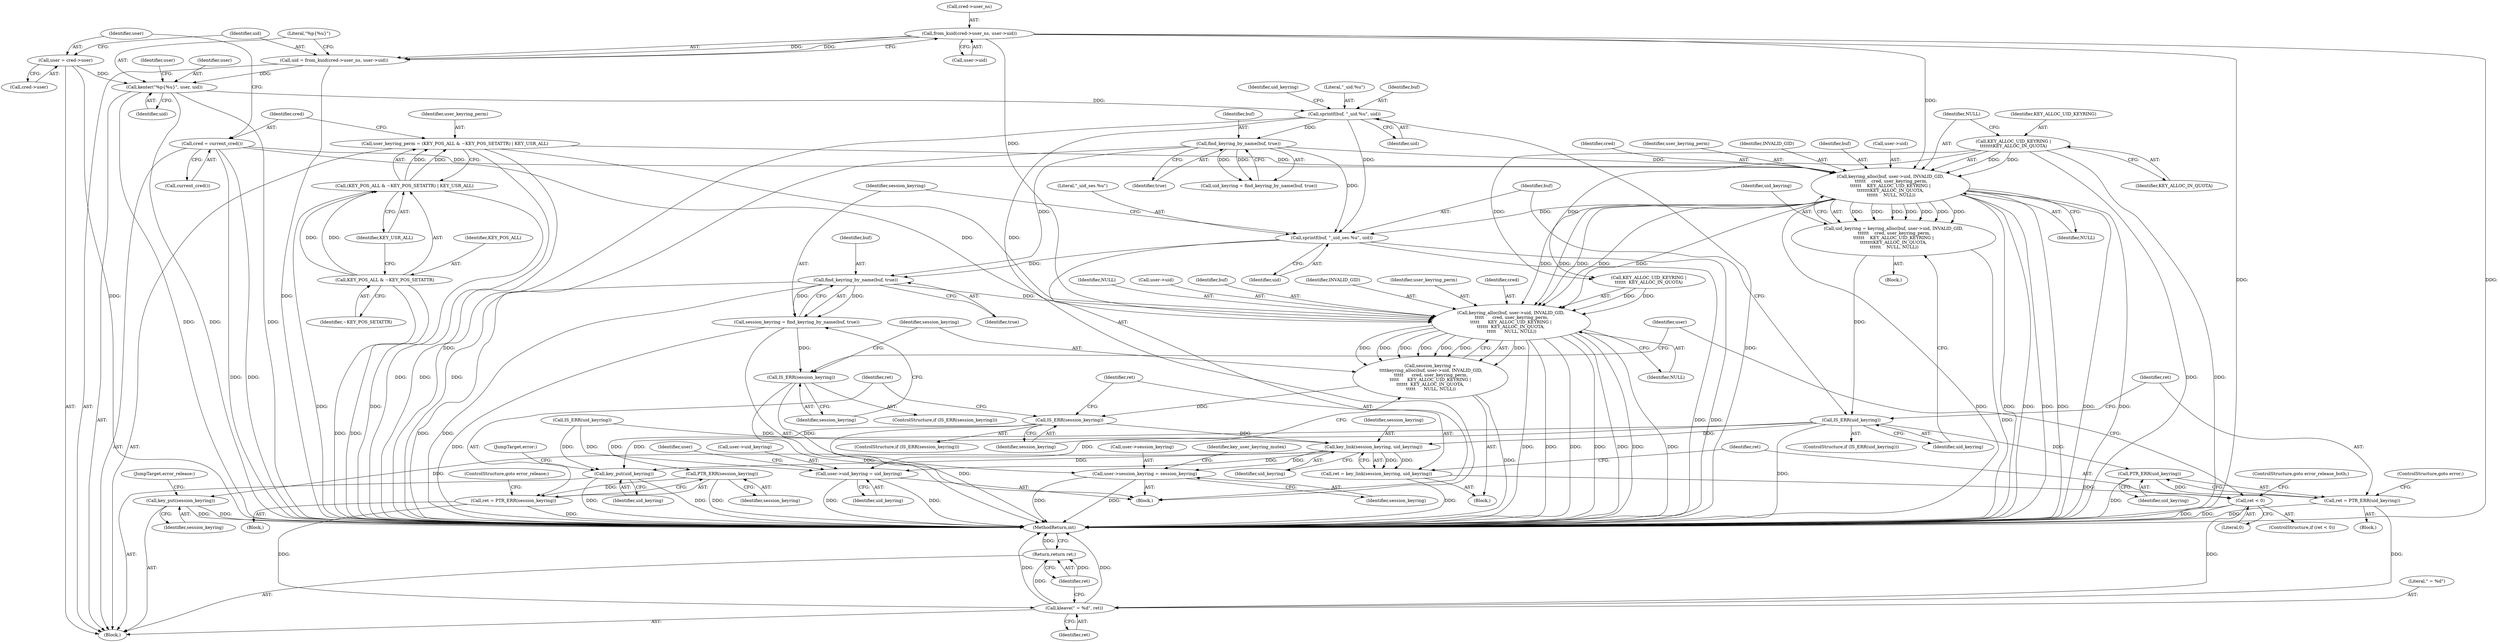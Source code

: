 digraph "0_linux_237bbd29f7a049d310d907f4b2716a7feef9abf3_1@pointer" {
"1000183" [label="(Call,keyring_alloc(buf, user->uid, INVALID_GID,\n \t\t\t\t\t\t    cred, user_keyring_perm,\n\t\t\t\t\t\t    KEY_ALLOC_UID_KEYRING |\n\t\t\t\t\t\t\tKEY_ALLOC_IN_QUOTA,\n \t\t\t\t\t\t    NULL, NULL))"];
"1000174" [label="(Call,find_keyring_by_name(buf, true))"];
"1000168" [label="(Call,sprintf(buf, \"_uid.%u\", uid))"];
"1000139" [label="(Call,kenter(\"%p{%u}\", user, uid))"];
"1000125" [label="(Call,user = cred->user)"];
"1000130" [label="(Call,uid = from_kuid(cred->user_ns, user->uid))"];
"1000132" [label="(Call,from_kuid(cred->user_ns, user->uid))"];
"1000122" [label="(Call,cred = current_cred())"];
"1000115" [label="(Call,user_keyring_perm = (KEY_POS_ALL & ~KEY_POS_SETATTR) | KEY_USR_ALL)"];
"1000117" [label="(Call,(KEY_POS_ALL & ~KEY_POS_SETATTR) | KEY_USR_ALL)"];
"1000118" [label="(Call,KEY_POS_ALL & ~KEY_POS_SETATTR)"];
"1000191" [label="(Call,KEY_ALLOC_UID_KEYRING |\n\t\t\t\t\t\t\tKEY_ALLOC_IN_QUOTA)"];
"1000181" [label="(Call,uid_keyring = keyring_alloc(buf, user->uid, INVALID_GID,\n \t\t\t\t\t\t    cred, user_keyring_perm,\n\t\t\t\t\t\t    KEY_ALLOC_UID_KEYRING |\n\t\t\t\t\t\t\tKEY_ALLOC_IN_QUOTA,\n \t\t\t\t\t\t    NULL, NULL))"];
"1000197" [label="(Call,IS_ERR(uid_keyring))"];
"1000202" [label="(Call,PTR_ERR(uid_keyring))"];
"1000200" [label="(Call,ret = PTR_ERR(uid_keyring))"];
"1000279" [label="(Call,kleave(\" = %d\", ret))"];
"1000282" [label="(Return,return ret;)"];
"1000244" [label="(Call,key_link(session_keyring, uid_keyring))"];
"1000242" [label="(Call,ret = key_link(session_keyring, uid_keyring))"];
"1000248" [label="(Call,ret < 0)"];
"1000252" [label="(Call,user->uid_keyring = uid_keyring)"];
"1000257" [label="(Call,user->session_keyring = session_keyring)"];
"1000270" [label="(Call,key_put(session_keyring))"];
"1000273" [label="(Call,key_put(uid_keyring))"];
"1000205" [label="(Call,sprintf(buf, \"_uid_ses.%u\", uid))"];
"1000211" [label="(Call,find_keyring_by_name(buf, true))"];
"1000209" [label="(Call,session_keyring = find_keyring_by_name(buf, true))"];
"1000215" [label="(Call,IS_ERR(session_keyring))"];
"1000220" [label="(Call,keyring_alloc(buf, user->uid, INVALID_GID,\n \t\t\t\t\t      cred, user_keyring_perm,\n\t\t\t\t\t      KEY_ALLOC_UID_KEYRING |\n\t\t\t\t\t\t  KEY_ALLOC_IN_QUOTA,\n \t\t\t\t\t      NULL, NULL))"];
"1000218" [label="(Call,session_keyring =\n \t\t\t\tkeyring_alloc(buf, user->uid, INVALID_GID,\n \t\t\t\t\t      cred, user_keyring_perm,\n\t\t\t\t\t      KEY_ALLOC_UID_KEYRING |\n\t\t\t\t\t\t  KEY_ALLOC_IN_QUOTA,\n \t\t\t\t\t      NULL, NULL))"];
"1000234" [label="(Call,IS_ERR(session_keyring))"];
"1000239" [label="(Call,PTR_ERR(session_keyring))"];
"1000237" [label="(Call,ret = PTR_ERR(session_keyring))"];
"1000182" [label="(Identifier,uid_keyring)"];
"1000242" [label="(Call,ret = key_link(session_keyring, uid_keyring))"];
"1000243" [label="(Identifier,ret)"];
"1000220" [label="(Call,keyring_alloc(buf, user->uid, INVALID_GID,\n \t\t\t\t\t      cred, user_keyring_perm,\n\t\t\t\t\t      KEY_ALLOC_UID_KEYRING |\n\t\t\t\t\t\t  KEY_ALLOC_IN_QUOTA,\n \t\t\t\t\t      NULL, NULL))"];
"1000258" [label="(Call,user->session_keyring)"];
"1000257" [label="(Call,user->session_keyring = session_keyring)"];
"1000273" [label="(Call,key_put(uid_keyring))"];
"1000232" [label="(Identifier,NULL)"];
"1000212" [label="(Identifier,buf)"];
"1000270" [label="(Call,key_put(session_keyring))"];
"1000117" [label="(Call,(KEY_POS_ALL & ~KEY_POS_SETATTR) | KEY_USR_ALL)"];
"1000141" [label="(Identifier,user)"];
"1000213" [label="(Identifier,true)"];
"1000210" [label="(Identifier,session_keyring)"];
"1000219" [label="(Identifier,session_keyring)"];
"1000118" [label="(Call,KEY_POS_ALL & ~KEY_POS_SETATTR)"];
"1000271" [label="(Identifier,session_keyring)"];
"1000211" [label="(Call,find_keyring_by_name(buf, true))"];
"1000146" [label="(Identifier,user)"];
"1000124" [label="(Call,current_cred())"];
"1000178" [label="(Call,IS_ERR(uid_keyring))"];
"1000217" [label="(Block,)"];
"1000240" [label="(Identifier,session_keyring)"];
"1000228" [label="(Call,KEY_ALLOC_UID_KEYRING |\n\t\t\t\t\t\t  KEY_ALLOC_IN_QUOTA)"];
"1000275" [label="(JumpTarget,error:)"];
"1000233" [label="(ControlStructure,if (IS_ERR(session_keyring)))"];
"1000116" [label="(Identifier,user_keyring_perm)"];
"1000241" [label="(ControlStructure,goto error_release;)"];
"1000195" [label="(Identifier,NULL)"];
"1000115" [label="(Call,user_keyring_perm = (KEY_POS_ALL & ~KEY_POS_SETATTR) | KEY_USR_ALL)"];
"1000176" [label="(Identifier,true)"];
"1000132" [label="(Call,from_kuid(cred->user_ns, user->uid))"];
"1000170" [label="(Literal,\"_uid.%u\")"];
"1000234" [label="(Call,IS_ERR(session_keyring))"];
"1000209" [label="(Call,session_keyring = find_keyring_by_name(buf, true))"];
"1000236" [label="(Block,)"];
"1000123" [label="(Identifier,cred)"];
"1000227" [label="(Identifier,user_keyring_perm)"];
"1000126" [label="(Identifier,user)"];
"1000247" [label="(ControlStructure,if (ret < 0))"];
"1000252" [label="(Call,user->uid_keyring = uid_keyring)"];
"1000256" [label="(Identifier,uid_keyring)"];
"1000167" [label="(Block,)"];
"1000215" [label="(Call,IS_ERR(session_keyring))"];
"1000205" [label="(Call,sprintf(buf, \"_uid_ses.%u\", uid))"];
"1000206" [label="(Identifier,buf)"];
"1000248" [label="(Call,ret < 0)"];
"1000171" [label="(Identifier,uid)"];
"1000189" [label="(Identifier,cred)"];
"1000251" [label="(ControlStructure,goto error_release_both;)"];
"1000120" [label="(Identifier,~KEY_POS_SETATTR)"];
"1000142" [label="(Identifier,uid)"];
"1000119" [label="(Identifier,KEY_POS_ALL)"];
"1000136" [label="(Call,user->uid)"];
"1000216" [label="(Identifier,session_keyring)"];
"1000169" [label="(Identifier,buf)"];
"1000200" [label="(Call,ret = PTR_ERR(uid_keyring))"];
"1000264" [label="(Identifier,key_user_keyring_mutex)"];
"1000245" [label="(Identifier,session_keyring)"];
"1000168" [label="(Call,sprintf(buf, \"_uid.%u\", uid))"];
"1000244" [label="(Call,key_link(session_keyring, uid_keyring))"];
"1000272" [label="(JumpTarget,error_release:)"];
"1000226" [label="(Identifier,cred)"];
"1000192" [label="(Identifier,KEY_ALLOC_UID_KEYRING)"];
"1000231" [label="(Identifier,NULL)"];
"1000279" [label="(Call,kleave(\" = %d\", ret))"];
"1000175" [label="(Identifier,buf)"];
"1000250" [label="(Literal,0)"];
"1000122" [label="(Call,cred = current_cred())"];
"1000281" [label="(Identifier,ret)"];
"1000130" [label="(Call,uid = from_kuid(cred->user_ns, user->uid))"];
"1000249" [label="(Identifier,ret)"];
"1000222" [label="(Call,user->uid)"];
"1000204" [label="(ControlStructure,goto error;)"];
"1000190" [label="(Identifier,user_keyring_perm)"];
"1000183" [label="(Call,keyring_alloc(buf, user->uid, INVALID_GID,\n \t\t\t\t\t\t    cred, user_keyring_perm,\n\t\t\t\t\t\t    KEY_ALLOC_UID_KEYRING |\n\t\t\t\t\t\t\tKEY_ALLOC_IN_QUOTA,\n \t\t\t\t\t\t    NULL, NULL))"];
"1000133" [label="(Call,cred->user_ns)"];
"1000131" [label="(Identifier,uid)"];
"1000127" [label="(Call,cred->user)"];
"1000106" [label="(Block,)"];
"1000282" [label="(Return,return ret;)"];
"1000253" [label="(Call,user->uid_keyring)"];
"1000283" [label="(Identifier,ret)"];
"1000274" [label="(Identifier,uid_keyring)"];
"1000280" [label="(Literal,\" = %d\")"];
"1000174" [label="(Call,find_keyring_by_name(buf, true))"];
"1000259" [label="(Identifier,user)"];
"1000208" [label="(Identifier,uid)"];
"1000121" [label="(Identifier,KEY_USR_ALL)"];
"1000254" [label="(Identifier,user)"];
"1000139" [label="(Call,kenter(\"%p{%u}\", user, uid))"];
"1000197" [label="(Call,IS_ERR(uid_keyring))"];
"1000188" [label="(Identifier,INVALID_GID)"];
"1000198" [label="(Identifier,uid_keyring)"];
"1000196" [label="(ControlStructure,if (IS_ERR(uid_keyring)))"];
"1000221" [label="(Identifier,buf)"];
"1000246" [label="(Identifier,uid_keyring)"];
"1000191" [label="(Call,KEY_ALLOC_UID_KEYRING |\n\t\t\t\t\t\t\tKEY_ALLOC_IN_QUOTA)"];
"1000194" [label="(Identifier,NULL)"];
"1000180" [label="(Block,)"];
"1000284" [label="(MethodReturn,int)"];
"1000225" [label="(Identifier,INVALID_GID)"];
"1000140" [label="(Literal,\"%p{%u}\")"];
"1000184" [label="(Identifier,buf)"];
"1000214" [label="(ControlStructure,if (IS_ERR(session_keyring)))"];
"1000203" [label="(Identifier,uid_keyring)"];
"1000237" [label="(Call,ret = PTR_ERR(session_keyring))"];
"1000207" [label="(Literal,\"_uid_ses.%u\")"];
"1000125" [label="(Call,user = cred->user)"];
"1000235" [label="(Identifier,session_keyring)"];
"1000202" [label="(Call,PTR_ERR(uid_keyring))"];
"1000238" [label="(Identifier,ret)"];
"1000201" [label="(Identifier,ret)"];
"1000261" [label="(Identifier,session_keyring)"];
"1000173" [label="(Identifier,uid_keyring)"];
"1000218" [label="(Call,session_keyring =\n \t\t\t\tkeyring_alloc(buf, user->uid, INVALID_GID,\n \t\t\t\t\t      cred, user_keyring_perm,\n\t\t\t\t\t      KEY_ALLOC_UID_KEYRING |\n\t\t\t\t\t\t  KEY_ALLOC_IN_QUOTA,\n \t\t\t\t\t      NULL, NULL))"];
"1000172" [label="(Call,uid_keyring = find_keyring_by_name(buf, true))"];
"1000185" [label="(Call,user->uid)"];
"1000199" [label="(Block,)"];
"1000193" [label="(Identifier,KEY_ALLOC_IN_QUOTA)"];
"1000239" [label="(Call,PTR_ERR(session_keyring))"];
"1000181" [label="(Call,uid_keyring = keyring_alloc(buf, user->uid, INVALID_GID,\n \t\t\t\t\t\t    cred, user_keyring_perm,\n\t\t\t\t\t\t    KEY_ALLOC_UID_KEYRING |\n\t\t\t\t\t\t\tKEY_ALLOC_IN_QUOTA,\n \t\t\t\t\t\t    NULL, NULL))"];
"1000183" -> "1000181"  [label="AST: "];
"1000183" -> "1000195"  [label="CFG: "];
"1000184" -> "1000183"  [label="AST: "];
"1000185" -> "1000183"  [label="AST: "];
"1000188" -> "1000183"  [label="AST: "];
"1000189" -> "1000183"  [label="AST: "];
"1000190" -> "1000183"  [label="AST: "];
"1000191" -> "1000183"  [label="AST: "];
"1000194" -> "1000183"  [label="AST: "];
"1000195" -> "1000183"  [label="AST: "];
"1000181" -> "1000183"  [label="CFG: "];
"1000183" -> "1000284"  [label="DDG: "];
"1000183" -> "1000284"  [label="DDG: "];
"1000183" -> "1000284"  [label="DDG: "];
"1000183" -> "1000284"  [label="DDG: "];
"1000183" -> "1000284"  [label="DDG: "];
"1000183" -> "1000284"  [label="DDG: "];
"1000183" -> "1000284"  [label="DDG: "];
"1000183" -> "1000181"  [label="DDG: "];
"1000183" -> "1000181"  [label="DDG: "];
"1000183" -> "1000181"  [label="DDG: "];
"1000183" -> "1000181"  [label="DDG: "];
"1000183" -> "1000181"  [label="DDG: "];
"1000183" -> "1000181"  [label="DDG: "];
"1000183" -> "1000181"  [label="DDG: "];
"1000174" -> "1000183"  [label="DDG: "];
"1000132" -> "1000183"  [label="DDG: "];
"1000122" -> "1000183"  [label="DDG: "];
"1000115" -> "1000183"  [label="DDG: "];
"1000191" -> "1000183"  [label="DDG: "];
"1000191" -> "1000183"  [label="DDG: "];
"1000183" -> "1000205"  [label="DDG: "];
"1000183" -> "1000220"  [label="DDG: "];
"1000183" -> "1000220"  [label="DDG: "];
"1000183" -> "1000220"  [label="DDG: "];
"1000183" -> "1000220"  [label="DDG: "];
"1000183" -> "1000220"  [label="DDG: "];
"1000174" -> "1000172"  [label="AST: "];
"1000174" -> "1000176"  [label="CFG: "];
"1000175" -> "1000174"  [label="AST: "];
"1000176" -> "1000174"  [label="AST: "];
"1000172" -> "1000174"  [label="CFG: "];
"1000174" -> "1000284"  [label="DDG: "];
"1000174" -> "1000172"  [label="DDG: "];
"1000174" -> "1000172"  [label="DDG: "];
"1000168" -> "1000174"  [label="DDG: "];
"1000174" -> "1000205"  [label="DDG: "];
"1000174" -> "1000211"  [label="DDG: "];
"1000168" -> "1000167"  [label="AST: "];
"1000168" -> "1000171"  [label="CFG: "];
"1000169" -> "1000168"  [label="AST: "];
"1000170" -> "1000168"  [label="AST: "];
"1000171" -> "1000168"  [label="AST: "];
"1000173" -> "1000168"  [label="CFG: "];
"1000168" -> "1000284"  [label="DDG: "];
"1000168" -> "1000284"  [label="DDG: "];
"1000139" -> "1000168"  [label="DDG: "];
"1000168" -> "1000205"  [label="DDG: "];
"1000139" -> "1000106"  [label="AST: "];
"1000139" -> "1000142"  [label="CFG: "];
"1000140" -> "1000139"  [label="AST: "];
"1000141" -> "1000139"  [label="AST: "];
"1000142" -> "1000139"  [label="AST: "];
"1000146" -> "1000139"  [label="CFG: "];
"1000139" -> "1000284"  [label="DDG: "];
"1000139" -> "1000284"  [label="DDG: "];
"1000139" -> "1000284"  [label="DDG: "];
"1000125" -> "1000139"  [label="DDG: "];
"1000130" -> "1000139"  [label="DDG: "];
"1000125" -> "1000106"  [label="AST: "];
"1000125" -> "1000127"  [label="CFG: "];
"1000126" -> "1000125"  [label="AST: "];
"1000127" -> "1000125"  [label="AST: "];
"1000131" -> "1000125"  [label="CFG: "];
"1000125" -> "1000284"  [label="DDG: "];
"1000130" -> "1000106"  [label="AST: "];
"1000130" -> "1000132"  [label="CFG: "];
"1000131" -> "1000130"  [label="AST: "];
"1000132" -> "1000130"  [label="AST: "];
"1000140" -> "1000130"  [label="CFG: "];
"1000130" -> "1000284"  [label="DDG: "];
"1000132" -> "1000130"  [label="DDG: "];
"1000132" -> "1000130"  [label="DDG: "];
"1000132" -> "1000136"  [label="CFG: "];
"1000133" -> "1000132"  [label="AST: "];
"1000136" -> "1000132"  [label="AST: "];
"1000132" -> "1000284"  [label="DDG: "];
"1000132" -> "1000284"  [label="DDG: "];
"1000132" -> "1000220"  [label="DDG: "];
"1000122" -> "1000106"  [label="AST: "];
"1000122" -> "1000124"  [label="CFG: "];
"1000123" -> "1000122"  [label="AST: "];
"1000124" -> "1000122"  [label="AST: "];
"1000126" -> "1000122"  [label="CFG: "];
"1000122" -> "1000284"  [label="DDG: "];
"1000122" -> "1000284"  [label="DDG: "];
"1000122" -> "1000220"  [label="DDG: "];
"1000115" -> "1000106"  [label="AST: "];
"1000115" -> "1000117"  [label="CFG: "];
"1000116" -> "1000115"  [label="AST: "];
"1000117" -> "1000115"  [label="AST: "];
"1000123" -> "1000115"  [label="CFG: "];
"1000115" -> "1000284"  [label="DDG: "];
"1000115" -> "1000284"  [label="DDG: "];
"1000117" -> "1000115"  [label="DDG: "];
"1000117" -> "1000115"  [label="DDG: "];
"1000115" -> "1000220"  [label="DDG: "];
"1000117" -> "1000121"  [label="CFG: "];
"1000118" -> "1000117"  [label="AST: "];
"1000121" -> "1000117"  [label="AST: "];
"1000117" -> "1000284"  [label="DDG: "];
"1000117" -> "1000284"  [label="DDG: "];
"1000118" -> "1000117"  [label="DDG: "];
"1000118" -> "1000117"  [label="DDG: "];
"1000118" -> "1000120"  [label="CFG: "];
"1000119" -> "1000118"  [label="AST: "];
"1000120" -> "1000118"  [label="AST: "];
"1000121" -> "1000118"  [label="CFG: "];
"1000118" -> "1000284"  [label="DDG: "];
"1000118" -> "1000284"  [label="DDG: "];
"1000191" -> "1000193"  [label="CFG: "];
"1000192" -> "1000191"  [label="AST: "];
"1000193" -> "1000191"  [label="AST: "];
"1000194" -> "1000191"  [label="CFG: "];
"1000191" -> "1000284"  [label="DDG: "];
"1000191" -> "1000284"  [label="DDG: "];
"1000191" -> "1000228"  [label="DDG: "];
"1000191" -> "1000228"  [label="DDG: "];
"1000181" -> "1000180"  [label="AST: "];
"1000182" -> "1000181"  [label="AST: "];
"1000198" -> "1000181"  [label="CFG: "];
"1000181" -> "1000284"  [label="DDG: "];
"1000181" -> "1000197"  [label="DDG: "];
"1000197" -> "1000196"  [label="AST: "];
"1000197" -> "1000198"  [label="CFG: "];
"1000198" -> "1000197"  [label="AST: "];
"1000201" -> "1000197"  [label="CFG: "];
"1000206" -> "1000197"  [label="CFG: "];
"1000197" -> "1000284"  [label="DDG: "];
"1000197" -> "1000202"  [label="DDG: "];
"1000197" -> "1000244"  [label="DDG: "];
"1000197" -> "1000252"  [label="DDG: "];
"1000197" -> "1000273"  [label="DDG: "];
"1000202" -> "1000200"  [label="AST: "];
"1000202" -> "1000203"  [label="CFG: "];
"1000203" -> "1000202"  [label="AST: "];
"1000200" -> "1000202"  [label="CFG: "];
"1000202" -> "1000284"  [label="DDG: "];
"1000202" -> "1000200"  [label="DDG: "];
"1000200" -> "1000199"  [label="AST: "];
"1000201" -> "1000200"  [label="AST: "];
"1000204" -> "1000200"  [label="CFG: "];
"1000200" -> "1000284"  [label="DDG: "];
"1000200" -> "1000279"  [label="DDG: "];
"1000279" -> "1000106"  [label="AST: "];
"1000279" -> "1000281"  [label="CFG: "];
"1000280" -> "1000279"  [label="AST: "];
"1000281" -> "1000279"  [label="AST: "];
"1000283" -> "1000279"  [label="CFG: "];
"1000279" -> "1000284"  [label="DDG: "];
"1000279" -> "1000284"  [label="DDG: "];
"1000237" -> "1000279"  [label="DDG: "];
"1000248" -> "1000279"  [label="DDG: "];
"1000279" -> "1000282"  [label="DDG: "];
"1000282" -> "1000106"  [label="AST: "];
"1000282" -> "1000283"  [label="CFG: "];
"1000283" -> "1000282"  [label="AST: "];
"1000284" -> "1000282"  [label="CFG: "];
"1000282" -> "1000284"  [label="DDG: "];
"1000283" -> "1000282"  [label="DDG: "];
"1000244" -> "1000242"  [label="AST: "];
"1000244" -> "1000246"  [label="CFG: "];
"1000245" -> "1000244"  [label="AST: "];
"1000246" -> "1000244"  [label="AST: "];
"1000242" -> "1000244"  [label="CFG: "];
"1000244" -> "1000242"  [label="DDG: "];
"1000244" -> "1000242"  [label="DDG: "];
"1000234" -> "1000244"  [label="DDG: "];
"1000178" -> "1000244"  [label="DDG: "];
"1000244" -> "1000252"  [label="DDG: "];
"1000244" -> "1000257"  [label="DDG: "];
"1000244" -> "1000270"  [label="DDG: "];
"1000244" -> "1000273"  [label="DDG: "];
"1000242" -> "1000217"  [label="AST: "];
"1000243" -> "1000242"  [label="AST: "];
"1000249" -> "1000242"  [label="CFG: "];
"1000242" -> "1000284"  [label="DDG: "];
"1000242" -> "1000248"  [label="DDG: "];
"1000248" -> "1000247"  [label="AST: "];
"1000248" -> "1000250"  [label="CFG: "];
"1000249" -> "1000248"  [label="AST: "];
"1000250" -> "1000248"  [label="AST: "];
"1000251" -> "1000248"  [label="CFG: "];
"1000254" -> "1000248"  [label="CFG: "];
"1000248" -> "1000284"  [label="DDG: "];
"1000248" -> "1000284"  [label="DDG: "];
"1000252" -> "1000167"  [label="AST: "];
"1000252" -> "1000256"  [label="CFG: "];
"1000253" -> "1000252"  [label="AST: "];
"1000256" -> "1000252"  [label="AST: "];
"1000259" -> "1000252"  [label="CFG: "];
"1000252" -> "1000284"  [label="DDG: "];
"1000252" -> "1000284"  [label="DDG: "];
"1000178" -> "1000252"  [label="DDG: "];
"1000257" -> "1000167"  [label="AST: "];
"1000257" -> "1000261"  [label="CFG: "];
"1000258" -> "1000257"  [label="AST: "];
"1000261" -> "1000257"  [label="AST: "];
"1000264" -> "1000257"  [label="CFG: "];
"1000257" -> "1000284"  [label="DDG: "];
"1000257" -> "1000284"  [label="DDG: "];
"1000215" -> "1000257"  [label="DDG: "];
"1000270" -> "1000106"  [label="AST: "];
"1000270" -> "1000271"  [label="CFG: "];
"1000271" -> "1000270"  [label="AST: "];
"1000272" -> "1000270"  [label="CFG: "];
"1000270" -> "1000284"  [label="DDG: "];
"1000270" -> "1000284"  [label="DDG: "];
"1000273" -> "1000106"  [label="AST: "];
"1000273" -> "1000274"  [label="CFG: "];
"1000274" -> "1000273"  [label="AST: "];
"1000275" -> "1000273"  [label="CFG: "];
"1000273" -> "1000284"  [label="DDG: "];
"1000273" -> "1000284"  [label="DDG: "];
"1000178" -> "1000273"  [label="DDG: "];
"1000205" -> "1000167"  [label="AST: "];
"1000205" -> "1000208"  [label="CFG: "];
"1000206" -> "1000205"  [label="AST: "];
"1000207" -> "1000205"  [label="AST: "];
"1000208" -> "1000205"  [label="AST: "];
"1000210" -> "1000205"  [label="CFG: "];
"1000205" -> "1000284"  [label="DDG: "];
"1000205" -> "1000284"  [label="DDG: "];
"1000205" -> "1000211"  [label="DDG: "];
"1000211" -> "1000209"  [label="AST: "];
"1000211" -> "1000213"  [label="CFG: "];
"1000212" -> "1000211"  [label="AST: "];
"1000213" -> "1000211"  [label="AST: "];
"1000209" -> "1000211"  [label="CFG: "];
"1000211" -> "1000284"  [label="DDG: "];
"1000211" -> "1000284"  [label="DDG: "];
"1000211" -> "1000209"  [label="DDG: "];
"1000211" -> "1000209"  [label="DDG: "];
"1000211" -> "1000220"  [label="DDG: "];
"1000209" -> "1000167"  [label="AST: "];
"1000210" -> "1000209"  [label="AST: "];
"1000216" -> "1000209"  [label="CFG: "];
"1000209" -> "1000284"  [label="DDG: "];
"1000209" -> "1000215"  [label="DDG: "];
"1000215" -> "1000214"  [label="AST: "];
"1000215" -> "1000216"  [label="CFG: "];
"1000216" -> "1000215"  [label="AST: "];
"1000219" -> "1000215"  [label="CFG: "];
"1000254" -> "1000215"  [label="CFG: "];
"1000215" -> "1000284"  [label="DDG: "];
"1000220" -> "1000218"  [label="AST: "];
"1000220" -> "1000232"  [label="CFG: "];
"1000221" -> "1000220"  [label="AST: "];
"1000222" -> "1000220"  [label="AST: "];
"1000225" -> "1000220"  [label="AST: "];
"1000226" -> "1000220"  [label="AST: "];
"1000227" -> "1000220"  [label="AST: "];
"1000228" -> "1000220"  [label="AST: "];
"1000231" -> "1000220"  [label="AST: "];
"1000232" -> "1000220"  [label="AST: "];
"1000218" -> "1000220"  [label="CFG: "];
"1000220" -> "1000284"  [label="DDG: "];
"1000220" -> "1000284"  [label="DDG: "];
"1000220" -> "1000284"  [label="DDG: "];
"1000220" -> "1000284"  [label="DDG: "];
"1000220" -> "1000284"  [label="DDG: "];
"1000220" -> "1000284"  [label="DDG: "];
"1000220" -> "1000284"  [label="DDG: "];
"1000220" -> "1000218"  [label="DDG: "];
"1000220" -> "1000218"  [label="DDG: "];
"1000220" -> "1000218"  [label="DDG: "];
"1000220" -> "1000218"  [label="DDG: "];
"1000220" -> "1000218"  [label="DDG: "];
"1000220" -> "1000218"  [label="DDG: "];
"1000220" -> "1000218"  [label="DDG: "];
"1000228" -> "1000220"  [label="DDG: "];
"1000228" -> "1000220"  [label="DDG: "];
"1000218" -> "1000217"  [label="AST: "];
"1000219" -> "1000218"  [label="AST: "];
"1000235" -> "1000218"  [label="CFG: "];
"1000218" -> "1000284"  [label="DDG: "];
"1000218" -> "1000234"  [label="DDG: "];
"1000234" -> "1000233"  [label="AST: "];
"1000234" -> "1000235"  [label="CFG: "];
"1000235" -> "1000234"  [label="AST: "];
"1000238" -> "1000234"  [label="CFG: "];
"1000243" -> "1000234"  [label="CFG: "];
"1000234" -> "1000284"  [label="DDG: "];
"1000234" -> "1000239"  [label="DDG: "];
"1000239" -> "1000237"  [label="AST: "];
"1000239" -> "1000240"  [label="CFG: "];
"1000240" -> "1000239"  [label="AST: "];
"1000237" -> "1000239"  [label="CFG: "];
"1000239" -> "1000284"  [label="DDG: "];
"1000239" -> "1000237"  [label="DDG: "];
"1000237" -> "1000236"  [label="AST: "];
"1000238" -> "1000237"  [label="AST: "];
"1000241" -> "1000237"  [label="CFG: "];
"1000237" -> "1000284"  [label="DDG: "];
}
